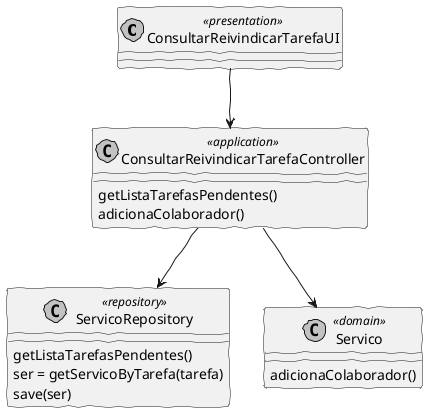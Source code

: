 @startuml
'http://plantuml.com/skinparam.html
skinparam handwritten true
skinparam monochrome true
skinparam packageStyle rect
skinparam defaultFontName FG Virgil
skinparam shadowing false

class ConsultarReivindicarTarefaUI <<presentation>>
class ConsultarReivindicarTarefaController <<application>>
class "ServicoRepository" as ServicoRepository <<repository>>
class "Servico" as Servico <<domain>>

ConsultarReivindicarTarefaUI --> ConsultarReivindicarTarefaController
ConsultarReivindicarTarefaController --> ServicoRepository
ConsultarReivindicarTarefaController --> Servico

ConsultarReivindicarTarefaController : getListaTarefasPendentes()
ConsultarReivindicarTarefaController : adicionaColaborador()
ServicoRepository : getListaTarefasPendentes()
ServicoRepository : ser = getServicoByTarefa(tarefa)
ServicoRepository : save(ser)
Servico : adicionaColaborador()

@enduml

